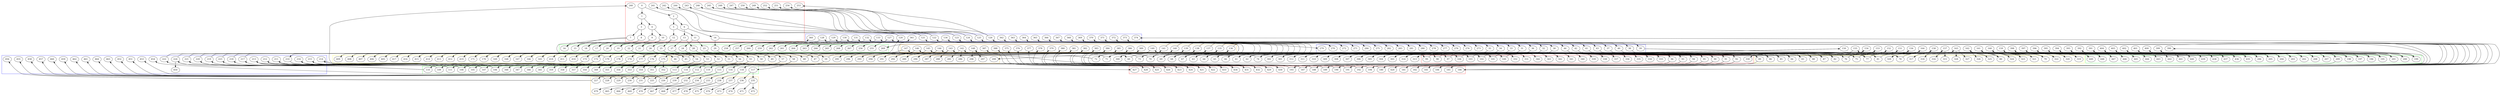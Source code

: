 strict digraph  {
	subgraph cluster_7 {
		graph [color=green];
		105;
		106;
		107;
		108;
		109;
		110;
		111;
		112;
		113;
		114;
		115;
		116;
		117;
		118;
		119;
		345;
		346;
		347;
		348;
		349;
		350;
		351;
		352;
		353;
		354;
		355;
		356;
		357;
		358;
		359;
	}
	subgraph cluster_8 {
		graph [color=blue];
		120;
		121;
		122;
		123;
		124;
		125;
		126;
		127;
		128;
		129;
		130;
		131;
		132;
		133;
		134;
		360;
		361;
		362;
		363;
		364;
		365;
		366;
		367;
		368;
		369;
		370;
		371;
		372;
		373;
		374;
	}
	subgraph cluster_10 {
		graph [color=grey];
		150;
		151;
		152;
		153;
		154;
		155;
		156;
		157;
		158;
		159;
		160;
		161;
		162;
		163;
		164;
		390;
		391;
		392;
		393;
		394;
		395;
		396;
		397;
		398;
		399;
		400;
		401;
		402;
		403;
		404;
	}
	subgraph cluster_11 {
		graph [color=yellow];
		165;
		166;
		167;
		168;
		169;
		170;
		171;
		172;
		173;
		174;
		175;
		176;
		177;
		178;
		179;
		405;
		406;
		407;
		408;
		409;
		410;
		411;
		412;
		413;
		414;
		415;
		416;
		417;
		418;
		419;
	}
	subgraph cluster_9 {
		graph [color=orange];
		135;
		136;
		137;
		138;
		139;
		140;
		141;
		142;
		143;
		144;
		145;
		146;
		147;
		148;
		149;
		375;
		376;
		377;
		378;
		379;
		380;
		381;
		382;
		383;
		384;
		385;
		386;
		387;
		388;
		389;
	}
	subgraph cluster_12 {
		graph [color=red];
		180;
		181;
		182;
		183;
		184;
		185;
		186;
		187;
		188;
		189;
		190;
		191;
		192;
		193;
		194;
		420;
		421;
		422;
		423;
		424;
		425;
		426;
		427;
		428;
		429;
		430;
		431;
		432;
		433;
		434;
	}
	subgraph cluster_6 {
		graph [color=red];
		90;
		91;
		92;
		93;
		94;
		95;
		96;
		97;
		98;
		99;
		100;
		101;
		102;
		103;
		104;
		330;
		331;
		332;
		333;
		334;
		335;
		336;
		337;
		338;
		339;
		340;
		341;
		342;
		343;
		344;
	}
	subgraph cluster_13 {
		graph [color=green];
		195;
		196;
		197;
		198;
		199;
		200;
		201;
		202;
		203;
		204;
		205;
		206;
		207;
		208;
		209;
		435;
		436;
		437;
		438;
		439;
		440;
		441;
		442;
		443;
		444;
		445;
		446;
		447;
		448;
		449;
	}
	subgraph cluster_14 {
		graph [color=blue];
		210;
		211;
		212;
		213;
		214;
		215;
		216;
		217;
		218;
		219;
		220;
		221;
		222;
		223;
		224 -> 450;
		451;
		452;
		453;
		454;
		455;
		456;
		457;
		458;
		459;
		460;
		461;
		462;
		463;
		464;
	}
	subgraph cluster_15 {
		graph [color=orange];
		225;
		226;
		227;
		228;
		229;
		230;
		231;
		232 -> 465;
		232 -> 466;
		233 -> 467;
		233 -> 468;
		234 -> 469;
		234 -> 470;
		235 -> 471;
		235 -> 472;
		236 -> 473;
		236 -> 474;
		237 -> 475;
		237 -> 476;
		238 -> 477;
		238 -> 478;
		239 -> 479;
	}
	subgraph cluster_5 {
		graph [color=yellow];
		75;
		76;
		77;
		78;
		79;
		80;
		81;
		82;
		83;
		84;
		85;
		86;
		87;
		88;
		89;
		315;
		316;
		317;
		318;
		319;
		320;
		321;
		322;
		323;
		324;
		325;
		326;
		327;
		328;
		329;
	}
	subgraph cluster_1 {
		graph [color=green];
		15;
		16;
		17;
		18;
		19;
		20;
		21;
		22;
		23;
		24;
		25;
		26;
		27;
		28;
		29;
		255;
		256;
		257;
		258;
		259;
		260;
		261;
		262;
		263;
		264;
		265;
		266;
		267;
		268;
		269;
	}
	subgraph cluster_4 {
		graph [color=grey];
		60;
		61;
		62;
		63;
		64;
		65;
		66;
		67;
		68;
		69;
		70;
		71;
		72;
		73;
		74;
		300;
		301;
		302;
		303;
		304;
		305;
		306;
		307;
		308;
		309;
		310;
		311;
		312;
		313;
		314;
	}
	subgraph cluster_3 {
		graph [color=orange];
		45;
		46;
		47;
		48;
		49;
		50;
		51;
		52;
		53;
		54;
		55;
		56;
		57;
		58;
		59;
		285;
		286;
		287;
		288;
		289;
		290;
		291;
		292;
		293;
		294;
		295;
		296;
		297;
		298;
		299;
	}
	subgraph cluster_0 {
		graph [color=red];
		0 -> 1;
		0 -> 2;
		1 -> 3;
		1 -> 4;
		2 -> 5;
		2 -> 6;
		3 -> 7;
		3 -> 8;
		4 -> 9;
		4 -> 10;
		5 -> 11;
		5 -> 12;
		6 -> 13;
		6 -> 14;
		240;
		241;
		242;
		243;
		244;
		245;
		246;
		247;
		248;
		249;
		250;
		251;
		252;
		253;
		254;
	}
	subgraph cluster_2 {
		graph [color=blue];
		30;
		31;
		32;
		33;
		34;
		35;
		36;
		37;
		38;
		39;
		40;
		41;
		42;
		43;
		44;
		270;
		271;
		272;
		273;
		274;
		275;
		276;
		277;
		278;
		279;
		280;
		281;
		282;
		283;
		284;
	}
	7 -> 15;
	7 -> 16;
	8 -> 17;
	8 -> 18;
	9 -> 19;
	9 -> 20;
	10 -> 21;
	10 -> 22;
	11 -> 23;
	11 -> 24;
	12 -> 25;
	12 -> 26;
	13 -> 27;
	13 -> 28;
	14 -> 29;
	14 -> 30;
	15 -> 31;
	15 -> 32;
	16 -> 33;
	16 -> 34;
	17 -> 35;
	17 -> 36;
	18 -> 37;
	18 -> 38;
	19 -> 39;
	19 -> 40;
	20 -> 41;
	20 -> 42;
	21 -> 43;
	21 -> 44;
	22 -> 45;
	22 -> 46;
	23 -> 47;
	23 -> 48;
	24 -> 49;
	24 -> 50;
	25 -> 51;
	25 -> 52;
	26 -> 53;
	26 -> 54;
	27 -> 55;
	27 -> 56;
	28 -> 57;
	28 -> 58;
	29 -> 59;
	29 -> 60;
	30 -> 61;
	30 -> 62;
	31 -> 63;
	31 -> 64;
	32 -> 65;
	32 -> 66;
	33 -> 67;
	33 -> 68;
	34 -> 69;
	34 -> 70;
	35 -> 71;
	35 -> 72;
	36 -> 73;
	36 -> 74;
	37 -> 75;
	37 -> 76;
	38 -> 77;
	38 -> 78;
	39 -> 79;
	39 -> 80;
	40 -> 81;
	40 -> 82;
	41 -> 83;
	41 -> 84;
	42 -> 85;
	42 -> 86;
	43 -> 87;
	43 -> 88;
	44 -> 89;
	44 -> 90;
	45 -> 91;
	45 -> 92;
	46 -> 93;
	46 -> 94;
	47 -> 95;
	47 -> 96;
	48 -> 97;
	48 -> 98;
	49 -> 99;
	49 -> 100;
	50 -> 101;
	50 -> 102;
	51 -> 103;
	51 -> 104;
	52 -> 105;
	52 -> 106;
	53 -> 107;
	53 -> 108;
	54 -> 109;
	54 -> 110;
	55 -> 111;
	55 -> 112;
	56 -> 113;
	56 -> 114;
	57 -> 115;
	57 -> 116;
	58 -> 117;
	58 -> 118;
	59 -> 119;
	59 -> 120;
	60 -> 121;
	60 -> 122;
	61 -> 123;
	61 -> 124;
	62 -> 125;
	62 -> 126;
	63 -> 127;
	63 -> 128;
	64 -> 129;
	64 -> 130;
	65 -> 131;
	65 -> 132;
	66 -> 133;
	66 -> 134;
	67 -> 135;
	67 -> 136;
	68 -> 137;
	68 -> 138;
	69 -> 139;
	69 -> 140;
	70 -> 141;
	70 -> 142;
	71 -> 143;
	71 -> 144;
	72 -> 145;
	72 -> 146;
	73 -> 147;
	73 -> 148;
	74 -> 149;
	74 -> 150;
	75 -> 151;
	75 -> 152;
	76 -> 153;
	76 -> 154;
	77 -> 155;
	77 -> 156;
	78 -> 157;
	78 -> 158;
	79 -> 159;
	79 -> 160;
	80 -> 161;
	80 -> 162;
	81 -> 163;
	81 -> 164;
	82 -> 165;
	82 -> 166;
	83 -> 167;
	83 -> 168;
	84 -> 169;
	84 -> 170;
	85 -> 171;
	85 -> 172;
	86 -> 173;
	86 -> 174;
	87 -> 175;
	87 -> 176;
	88 -> 177;
	88 -> 178;
	89 -> 179;
	89 -> 180;
	90 -> 181;
	90 -> 182;
	91 -> 183;
	91 -> 184;
	92 -> 185;
	92 -> 186;
	93 -> 187;
	93 -> 188;
	94 -> 189;
	94 -> 190;
	95 -> 191;
	95 -> 192;
	96 -> 193;
	96 -> 194;
	97 -> 195;
	97 -> 196;
	98 -> 197;
	98 -> 198;
	99 -> 199;
	99 -> 200;
	100 -> 201;
	100 -> 202;
	101 -> 203;
	101 -> 204;
	102 -> 205;
	102 -> 206;
	103 -> 207;
	103 -> 208;
	104 -> 209;
	104 -> 210;
	105 -> 211;
	105 -> 212;
	106 -> 213;
	106 -> 214;
	107 -> 215;
	107 -> 216;
	108 -> 217;
	108 -> 218;
	109 -> 219;
	109 -> 220;
	110 -> 221;
	110 -> 222;
	111 -> 223;
	111 -> 224;
	112 -> 225;
	112 -> 226;
	113 -> 227;
	113 -> 228;
	114 -> 229;
	114 -> 230;
	115 -> 231;
	115 -> 232;
	116 -> 233;
	116 -> 234;
	117 -> 235;
	117 -> 236;
	118 -> 237;
	118 -> 238;
	119 -> 239;
	119 -> 240;
	120 -> 241;
	120 -> 242;
	121 -> 243;
	121 -> 244;
	122 -> 245;
	122 -> 246;
	123 -> 247;
	123 -> 248;
	124 -> 249;
	124 -> 250;
	125 -> 251;
	125 -> 252;
	126 -> 253;
	126 -> 254;
	127 -> 255;
	127 -> 256;
	128 -> 257;
	128 -> 258;
	129 -> 259;
	129 -> 260;
	130 -> 261;
	130 -> 262;
	131 -> 263;
	131 -> 264;
	132 -> 265;
	132 -> 266;
	133 -> 267;
	133 -> 268;
	134 -> 269;
	134 -> 270;
	135 -> 271;
	135 -> 272;
	136 -> 273;
	136 -> 274;
	137 -> 275;
	137 -> 276;
	138 -> 277;
	138 -> 278;
	139 -> 279;
	139 -> 280;
	140 -> 281;
	140 -> 282;
	141 -> 283;
	141 -> 284;
	142 -> 285;
	142 -> 286;
	143 -> 287;
	143 -> 288;
	144 -> 289;
	144 -> 290;
	145 -> 291;
	145 -> 292;
	146 -> 293;
	146 -> 294;
	147 -> 295;
	147 -> 296;
	148 -> 297;
	148 -> 298;
	149 -> 299;
	149 -> 300;
	150 -> 301;
	150 -> 302;
	151 -> 303;
	151 -> 304;
	152 -> 305;
	152 -> 306;
	153 -> 307;
	153 -> 308;
	154 -> 309;
	154 -> 310;
	155 -> 311;
	155 -> 312;
	156 -> 313;
	156 -> 314;
	157 -> 315;
	157 -> 316;
	158 -> 317;
	158 -> 318;
	159 -> 319;
	159 -> 320;
	160 -> 321;
	160 -> 322;
	161 -> 323;
	161 -> 324;
	162 -> 325;
	162 -> 326;
	163 -> 327;
	163 -> 328;
	164 -> 329;
	164 -> 330;
	165 -> 331;
	165 -> 332;
	166 -> 333;
	166 -> 334;
	167 -> 335;
	167 -> 336;
	168 -> 337;
	168 -> 338;
	169 -> 339;
	169 -> 340;
	170 -> 341;
	170 -> 342;
	171 -> 343;
	171 -> 344;
	172 -> 345;
	172 -> 346;
	173 -> 347;
	173 -> 348;
	174 -> 349;
	174 -> 350;
	175 -> 351;
	175 -> 352;
	176 -> 353;
	176 -> 354;
	177 -> 355;
	177 -> 356;
	178 -> 357;
	178 -> 358;
	179 -> 359;
	179 -> 360;
	180 -> 361;
	180 -> 362;
	181 -> 363;
	181 -> 364;
	182 -> 365;
	182 -> 366;
	183 -> 367;
	183 -> 368;
	184 -> 369;
	184 -> 370;
	185 -> 371;
	185 -> 372;
	186 -> 373;
	186 -> 374;
	187 -> 375;
	187 -> 376;
	188 -> 377;
	188 -> 378;
	189 -> 379;
	189 -> 380;
	190 -> 381;
	190 -> 382;
	191 -> 383;
	191 -> 384;
	192 -> 385;
	192 -> 386;
	193 -> 387;
	193 -> 388;
	194 -> 389;
	194 -> 390;
	195 -> 391;
	195 -> 392;
	196 -> 393;
	196 -> 394;
	197 -> 395;
	197 -> 396;
	198 -> 397;
	198 -> 398;
	199 -> 399;
	199 -> 400;
	200 -> 401;
	200 -> 402;
	201 -> 403;
	201 -> 404;
	202 -> 405;
	202 -> 406;
	203 -> 407;
	203 -> 408;
	204 -> 409;
	204 -> 410;
	205 -> 411;
	205 -> 412;
	206 -> 413;
	206 -> 414;
	207 -> 415;
	207 -> 416;
	208 -> 417;
	208 -> 418;
	209 -> 419;
	209 -> 420;
	210 -> 421;
	210 -> 422;
	211 -> 423;
	211 -> 424;
	212 -> 425;
	212 -> 426;
	213 -> 427;
	213 -> 428;
	214 -> 429;
	214 -> 430;
	215 -> 431;
	215 -> 432;
	216 -> 433;
	216 -> 434;
	217 -> 435;
	217 -> 436;
	218 -> 437;
	218 -> 438;
	219 -> 439;
	219 -> 440;
	220 -> 441;
	220 -> 442;
	221 -> 443;
	221 -> 444;
	222 -> 445;
	222 -> 446;
	223 -> 447;
	223 -> 448;
	224 -> 449;
	225 -> 451;
	225 -> 452;
	226 -> 453;
	226 -> 454;
	227 -> 455;
	227 -> 456;
	228 -> 457;
	228 -> 458;
	229 -> 459;
	229 -> 460;
	230 -> 461;
	230 -> 462;
	231 -> 463;
	231 -> 464;
}
